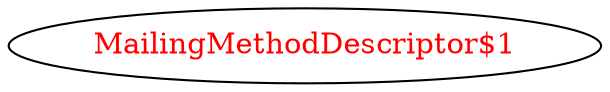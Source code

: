 digraph dependencyGraph {
 concentrate=true;
 ranksep="2.0";
 rankdir="LR"; 
 splines="ortho";
"MailingMethodDescriptor$1" [fontcolor="red"];
}